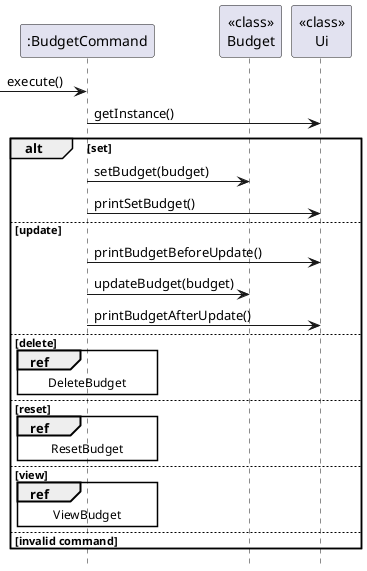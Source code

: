 @startuml

participant ":BudgetCommand" as BudgetCommand
participant "<<class>>\nBudget" as Budget
participant "<<class>>\nUi" as Ui

-> BudgetCommand: execute()
BudgetCommand -> Ui: getInstance()

alt set
    BudgetCommand -> Budget: setBudget(budget)
    BudgetCommand -> Ui: printSetBudget()
else update
    BudgetCommand -> Ui: printBudgetBeforeUpdate()
    BudgetCommand -> Budget: updateBudget(budget)
    BudgetCommand -> Ui: printBudgetAfterUpdate()
else delete
    ref over BudgetCommand: DeleteBudget
else reset
    ref over BudgetCommand: ResetBudget
else view
    ref over BudgetCommand: ViewBudget
else invalid command
end

hide footbox
@enduml
